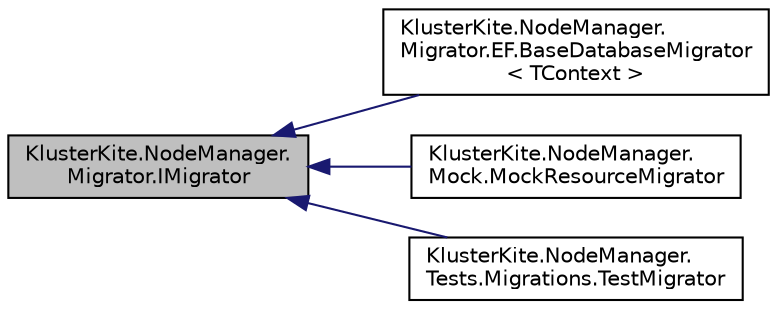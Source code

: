 digraph "KlusterKite.NodeManager.Migrator.IMigrator"
{
  edge [fontname="Helvetica",fontsize="10",labelfontname="Helvetica",labelfontsize="10"];
  node [fontname="Helvetica",fontsize="10",shape=record];
  rankdir="LR";
  Node0 [label="KlusterKite.NodeManager.\lMigrator.IMigrator",height=0.2,width=0.4,color="black", fillcolor="grey75", style="filled", fontcolor="black"];
  Node0 -> Node1 [dir="back",color="midnightblue",fontsize="10",style="solid",fontname="Helvetica"];
  Node1 [label="KlusterKite.NodeManager.\lMigrator.EF.BaseDatabaseMigrator\l\< TContext \>",height=0.2,width=0.4,color="black", fillcolor="white", style="filled",URL="$class_kluster_kite_1_1_node_manager_1_1_migrator_1_1_e_f_1_1_base_database_migrator.html",tooltip="The base class for Entity Framework Code-first migrations "];
  Node0 -> Node2 [dir="back",color="midnightblue",fontsize="10",style="solid",fontname="Helvetica"];
  Node2 [label="KlusterKite.NodeManager.\lMock.MockResourceMigrator",height=0.2,width=0.4,color="black", fillcolor="white", style="filled",URL="$class_kluster_kite_1_1_node_manager_1_1_mock_1_1_mock_resource_migrator.html",tooltip="Mock resource to test system migrations "];
  Node0 -> Node3 [dir="back",color="midnightblue",fontsize="10",style="solid",fontname="Helvetica"];
  Node3 [label="KlusterKite.NodeManager.\lTests.Migrations.TestMigrator",height=0.2,width=0.4,color="black", fillcolor="white", style="filled",URL="$class_kluster_kite_1_1_node_manager_1_1_tests_1_1_migrations_1_1_test_migrator.html",tooltip="The test migrator "];
}
